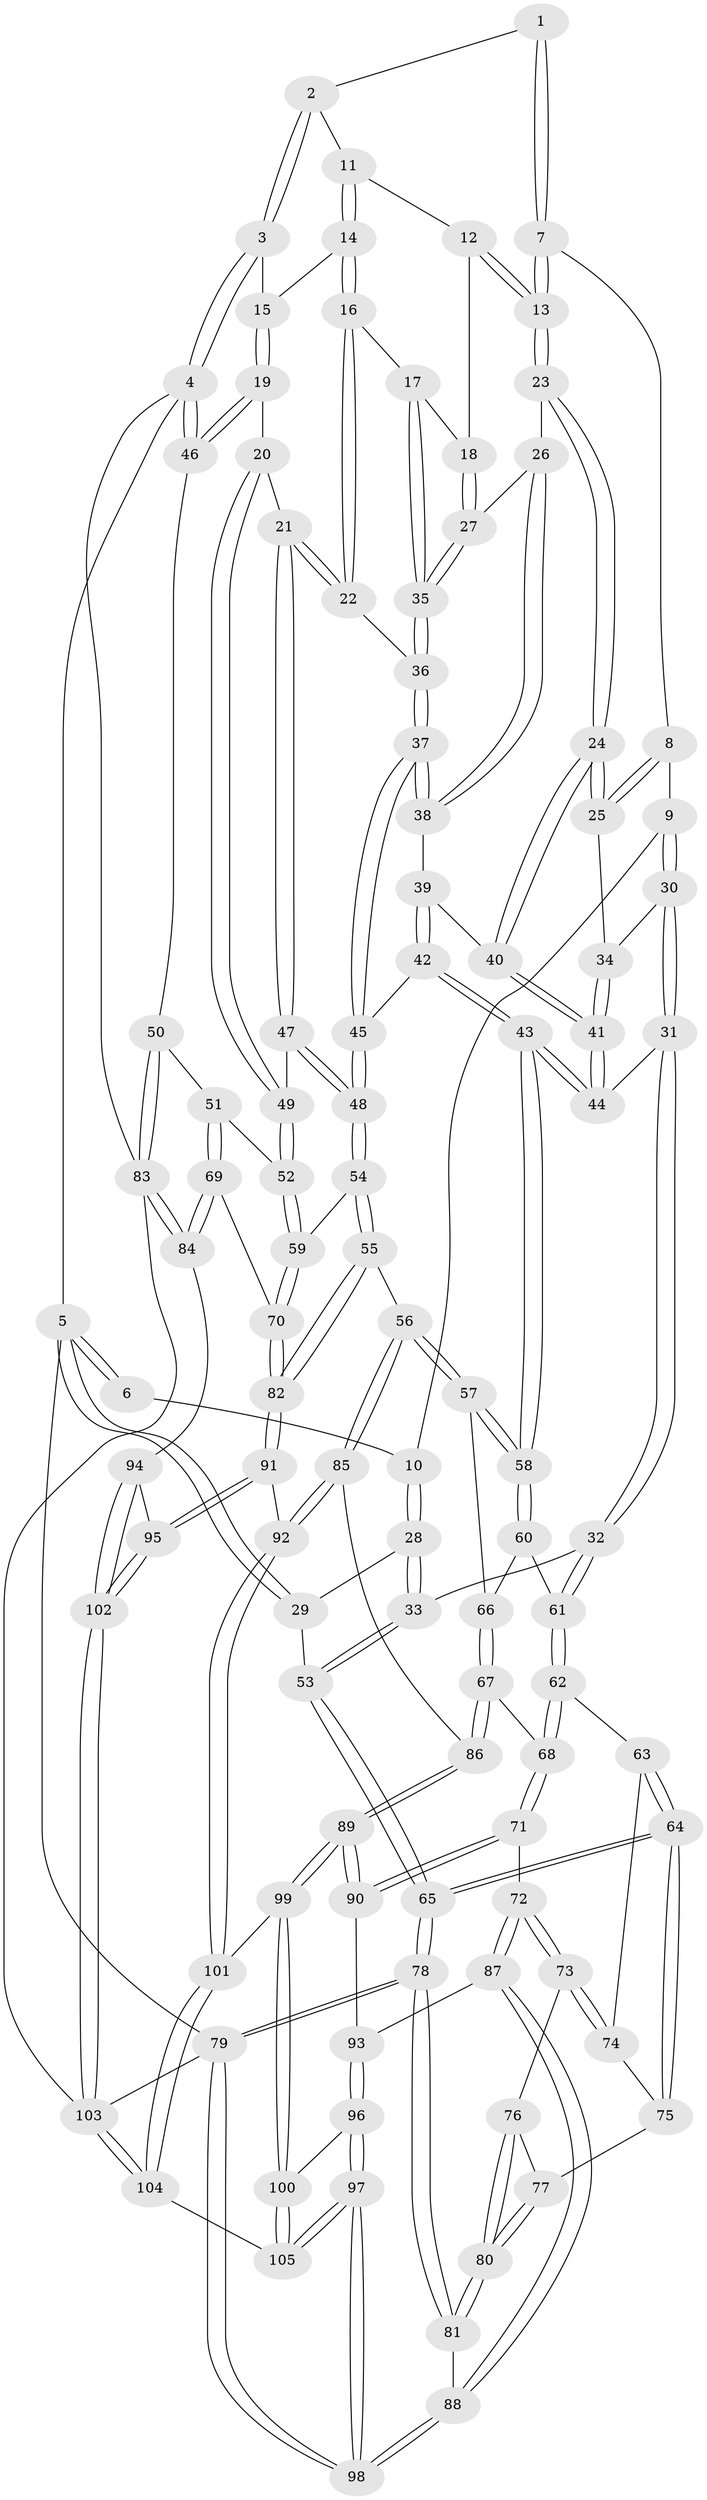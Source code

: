 // Generated by graph-tools (version 1.1) at 2025/51/03/09/25 03:51:01]
// undirected, 105 vertices, 259 edges
graph export_dot {
graph [start="1"]
  node [color=gray90,style=filled];
  1 [pos="+0.4684963745625853+0"];
  2 [pos="+0.7317727065015455+0"];
  3 [pos="+1+0"];
  4 [pos="+1+0"];
  5 [pos="+0+0"];
  6 [pos="+0.04512581703703578+0"];
  7 [pos="+0.4716220955238095+0"];
  8 [pos="+0.3765680603381799+0.0643599879737098"];
  9 [pos="+0.2517261980997108+0.12451461236798499"];
  10 [pos="+0.168422678973155+0.08865504686748885"];
  11 [pos="+0.7489051321843125+0.07698335409934909"];
  12 [pos="+0.7094045016460909+0.09901981932660917"];
  13 [pos="+0.5134233126647201+0.0068448078140583134"];
  14 [pos="+0.7962305350029193+0.09907554263002578"];
  15 [pos="+0.8586496764931325+0.06356788264739253"];
  16 [pos="+0.8191032795538605+0.1915009428278683"];
  17 [pos="+0.7157042556644141+0.16493728606471633"];
  18 [pos="+0.7052313864944147+0.112966821381822"];
  19 [pos="+0.9526352526673026+0.28075274779469367"];
  20 [pos="+0.9521342635701375+0.28071938656205236"];
  21 [pos="+0.876504235070955+0.2696734572433999"];
  22 [pos="+0.8584311389781445+0.2615701676271329"];
  23 [pos="+0.5383553332119628+0.1496829352810902"];
  24 [pos="+0.5113682031659567+0.1975534542711187"];
  25 [pos="+0.37127943600231755+0.1703651611589521"];
  26 [pos="+0.5424174203730007+0.15151887996798982"];
  27 [pos="+0.6144454521896766+0.17808652804534114"];
  28 [pos="+0.12763720048886443+0.17481268785660448"];
  29 [pos="+0+0.09544206887649709"];
  30 [pos="+0.2850400487801438+0.2341616277712822"];
  31 [pos="+0.20557264491220315+0.37019383289374674"];
  32 [pos="+0.16837741089437172+0.38199009032571535"];
  33 [pos="+0.16068949363264148+0.3783734081104866"];
  34 [pos="+0.35396555685154246+0.20704959024589928"];
  35 [pos="+0.6808478423950143+0.24635145704357586"];
  36 [pos="+0.6928411235125811+0.2802291685263681"];
  37 [pos="+0.6762404340525837+0.3033246436101135"];
  38 [pos="+0.6048834718922718+0.26448714451485"];
  39 [pos="+0.5354014356176926+0.2536328588207745"];
  40 [pos="+0.5068511148185679+0.2135805754914272"];
  41 [pos="+0.4407198671453119+0.2766269793180084"];
  42 [pos="+0.5903393950833516+0.38946900460306116"];
  43 [pos="+0.4754776023818071+0.46249859076022687"];
  44 [pos="+0.414735102896339+0.4074627296158572"];
  45 [pos="+0.6418470786767724+0.3770550066432502"];
  46 [pos="+1+0.3196565898945507"];
  47 [pos="+0.7477679526832023+0.43223040567831095"];
  48 [pos="+0.7215243413838044+0.44550159917083865"];
  49 [pos="+0.8105583381201928+0.43642456142595004"];
  50 [pos="+1+0.35192869036136304"];
  51 [pos="+1+0.39967807843392034"];
  52 [pos="+0.8879041922106992+0.4787331558219692"];
  53 [pos="+0+0.3747238802070798"];
  54 [pos="+0.733651296689508+0.5293038691856027"];
  55 [pos="+0.599680119577683+0.6000988486512319"];
  56 [pos="+0.510019544321459+0.612394150054888"];
  57 [pos="+0.4878682246077439+0.5692278241574376"];
  58 [pos="+0.48055268741609686+0.5376097248612376"];
  59 [pos="+0.7917602933886216+0.5692939203347196"];
  60 [pos="+0.26967925559013356+0.5444866506016472"];
  61 [pos="+0.1780645221181422+0.4842165006003993"];
  62 [pos="+0.1715191710422861+0.5088628570250444"];
  63 [pos="+0.14448904410219437+0.5506783489093514"];
  64 [pos="+0+0.6322483279153931"];
  65 [pos="+0+0.663301070175506"];
  66 [pos="+0.3089336418133009+0.6136947979995079"];
  67 [pos="+0.2686851174983521+0.679629832972159"];
  68 [pos="+0.2593995981287074+0.6804076568546698"];
  69 [pos="+0.8446694337495804+0.6906848800977072"];
  70 [pos="+0.8422288371751248+0.6907157437510688"];
  71 [pos="+0.21799863904342728+0.7097165918060273"];
  72 [pos="+0.20029408481951802+0.7194976144890245"];
  73 [pos="+0.14737079325761226+0.6793769368011555"];
  74 [pos="+0.13952070367921338+0.5854340892321208"];
  75 [pos="+0.07374109611566512+0.6435798749590925"];
  76 [pos="+0.13371516742420428+0.6829847438175507"];
  77 [pos="+0.08079369934279255+0.6524618682423522"];
  78 [pos="+0+0.7097833169058303"];
  79 [pos="+0+1"];
  80 [pos="+0.062142267429672736+0.7235952456609143"];
  81 [pos="+0.016667971266601238+0.7562279909492001"];
  82 [pos="+0.7954941394997658+0.7345067167244493"];
  83 [pos="+1+0.7576651108264196"];
  84 [pos="+1+0.7702312634484563"];
  85 [pos="+0.5064352598521449+0.6394319141771605"];
  86 [pos="+0.4373908689020879+0.7768615779953114"];
  87 [pos="+0.18275682584862268+0.7904018779320666"];
  88 [pos="+0.10458581038843771+0.8144364922012465"];
  89 [pos="+0.4357268942359401+0.8043515127837444"];
  90 [pos="+0.29883486606416787+0.7920128185979622"];
  91 [pos="+0.7606591684992755+0.7927886526751097"];
  92 [pos="+0.7311552975250747+0.8094503411759689"];
  93 [pos="+0.19686505029072376+0.8045000659224402"];
  94 [pos="+1+0.7851267399618682"];
  95 [pos="+0.8669200304929497+0.8981725808841116"];
  96 [pos="+0.2298656320574273+0.8750692074601613"];
  97 [pos="+0.09412408239243289+1"];
  98 [pos="+0.05311114958748632+1"];
  99 [pos="+0.4400179899295502+0.8360282738577298"];
  100 [pos="+0.43675610377171165+0.8439695374875039"];
  101 [pos="+0.6799611976894464+0.8772786077522866"];
  102 [pos="+0.8922926586583152+1"];
  103 [pos="+0.8843632761763929+1"];
  104 [pos="+0.702915402262367+1"];
  105 [pos="+0.40407850847420285+1"];
  1 -- 2;
  1 -- 7;
  1 -- 7;
  2 -- 3;
  2 -- 3;
  2 -- 11;
  3 -- 4;
  3 -- 4;
  3 -- 15;
  4 -- 5;
  4 -- 46;
  4 -- 46;
  4 -- 83;
  5 -- 6;
  5 -- 6;
  5 -- 29;
  5 -- 29;
  5 -- 79;
  6 -- 10;
  7 -- 8;
  7 -- 13;
  7 -- 13;
  8 -- 9;
  8 -- 25;
  8 -- 25;
  9 -- 10;
  9 -- 30;
  9 -- 30;
  10 -- 28;
  10 -- 28;
  11 -- 12;
  11 -- 14;
  11 -- 14;
  12 -- 13;
  12 -- 13;
  12 -- 18;
  13 -- 23;
  13 -- 23;
  14 -- 15;
  14 -- 16;
  14 -- 16;
  15 -- 19;
  15 -- 19;
  16 -- 17;
  16 -- 22;
  16 -- 22;
  17 -- 18;
  17 -- 35;
  17 -- 35;
  18 -- 27;
  18 -- 27;
  19 -- 20;
  19 -- 46;
  19 -- 46;
  20 -- 21;
  20 -- 49;
  20 -- 49;
  21 -- 22;
  21 -- 22;
  21 -- 47;
  21 -- 47;
  22 -- 36;
  23 -- 24;
  23 -- 24;
  23 -- 26;
  24 -- 25;
  24 -- 25;
  24 -- 40;
  24 -- 40;
  25 -- 34;
  26 -- 27;
  26 -- 38;
  26 -- 38;
  27 -- 35;
  27 -- 35;
  28 -- 29;
  28 -- 33;
  28 -- 33;
  29 -- 53;
  30 -- 31;
  30 -- 31;
  30 -- 34;
  31 -- 32;
  31 -- 32;
  31 -- 44;
  32 -- 33;
  32 -- 61;
  32 -- 61;
  33 -- 53;
  33 -- 53;
  34 -- 41;
  34 -- 41;
  35 -- 36;
  35 -- 36;
  36 -- 37;
  36 -- 37;
  37 -- 38;
  37 -- 38;
  37 -- 45;
  37 -- 45;
  38 -- 39;
  39 -- 40;
  39 -- 42;
  39 -- 42;
  40 -- 41;
  40 -- 41;
  41 -- 44;
  41 -- 44;
  42 -- 43;
  42 -- 43;
  42 -- 45;
  43 -- 44;
  43 -- 44;
  43 -- 58;
  43 -- 58;
  45 -- 48;
  45 -- 48;
  46 -- 50;
  47 -- 48;
  47 -- 48;
  47 -- 49;
  48 -- 54;
  48 -- 54;
  49 -- 52;
  49 -- 52;
  50 -- 51;
  50 -- 83;
  50 -- 83;
  51 -- 52;
  51 -- 69;
  51 -- 69;
  52 -- 59;
  52 -- 59;
  53 -- 65;
  53 -- 65;
  54 -- 55;
  54 -- 55;
  54 -- 59;
  55 -- 56;
  55 -- 82;
  55 -- 82;
  56 -- 57;
  56 -- 57;
  56 -- 85;
  56 -- 85;
  57 -- 58;
  57 -- 58;
  57 -- 66;
  58 -- 60;
  58 -- 60;
  59 -- 70;
  59 -- 70;
  60 -- 61;
  60 -- 66;
  61 -- 62;
  61 -- 62;
  62 -- 63;
  62 -- 68;
  62 -- 68;
  63 -- 64;
  63 -- 64;
  63 -- 74;
  64 -- 65;
  64 -- 65;
  64 -- 75;
  64 -- 75;
  65 -- 78;
  65 -- 78;
  66 -- 67;
  66 -- 67;
  67 -- 68;
  67 -- 86;
  67 -- 86;
  68 -- 71;
  68 -- 71;
  69 -- 70;
  69 -- 84;
  69 -- 84;
  70 -- 82;
  70 -- 82;
  71 -- 72;
  71 -- 90;
  71 -- 90;
  72 -- 73;
  72 -- 73;
  72 -- 87;
  72 -- 87;
  73 -- 74;
  73 -- 74;
  73 -- 76;
  74 -- 75;
  75 -- 77;
  76 -- 77;
  76 -- 80;
  76 -- 80;
  77 -- 80;
  77 -- 80;
  78 -- 79;
  78 -- 79;
  78 -- 81;
  78 -- 81;
  79 -- 98;
  79 -- 98;
  79 -- 103;
  80 -- 81;
  80 -- 81;
  81 -- 88;
  82 -- 91;
  82 -- 91;
  83 -- 84;
  83 -- 84;
  83 -- 103;
  84 -- 94;
  85 -- 86;
  85 -- 92;
  85 -- 92;
  86 -- 89;
  86 -- 89;
  87 -- 88;
  87 -- 88;
  87 -- 93;
  88 -- 98;
  88 -- 98;
  89 -- 90;
  89 -- 90;
  89 -- 99;
  89 -- 99;
  90 -- 93;
  91 -- 92;
  91 -- 95;
  91 -- 95;
  92 -- 101;
  92 -- 101;
  93 -- 96;
  93 -- 96;
  94 -- 95;
  94 -- 102;
  94 -- 102;
  95 -- 102;
  95 -- 102;
  96 -- 97;
  96 -- 97;
  96 -- 100;
  97 -- 98;
  97 -- 98;
  97 -- 105;
  97 -- 105;
  99 -- 100;
  99 -- 100;
  99 -- 101;
  100 -- 105;
  100 -- 105;
  101 -- 104;
  101 -- 104;
  102 -- 103;
  102 -- 103;
  103 -- 104;
  103 -- 104;
  104 -- 105;
}
